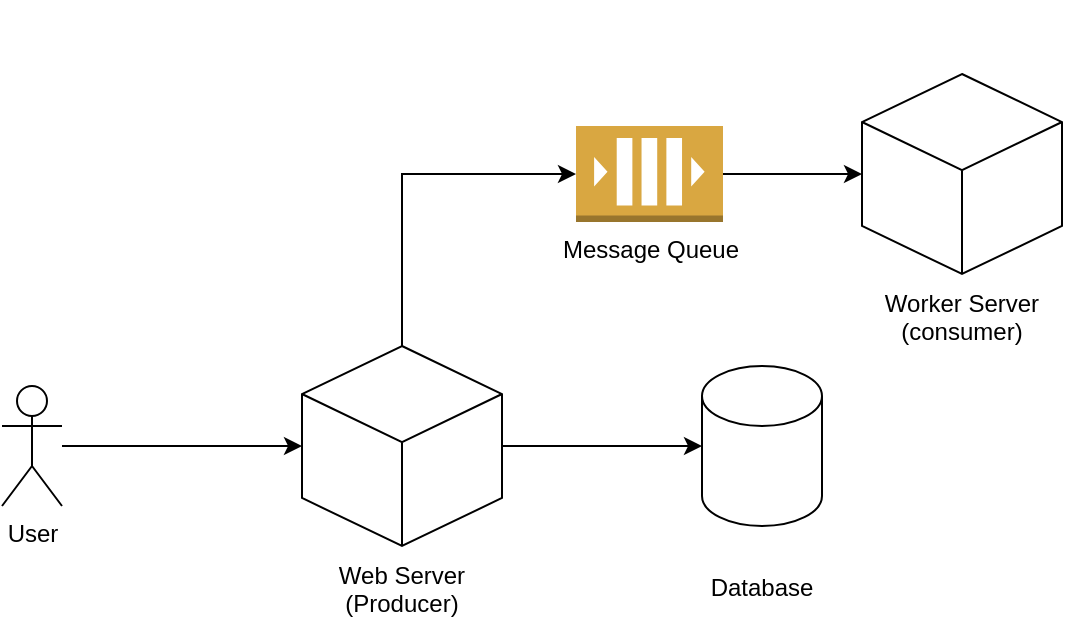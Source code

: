 <mxfile version="16.5.1" type="device"><diagram id="9MmrLo96wyU37mMG1BZV" name="Page-1"><mxGraphModel dx="1102" dy="818" grid="1" gridSize="10" guides="1" tooltips="1" connect="1" arrows="1" fold="1" page="1" pageScale="1" pageWidth="827" pageHeight="1169" math="0" shadow="0"><root><mxCell id="0"/><mxCell id="1" parent="0"/><mxCell id="edrd7XK85MatdvQqyxyE-2" value="&lt;br&gt;&lt;br&gt;&lt;br&gt;&lt;br&gt;&lt;br&gt;&lt;br&gt;&lt;br&gt;&lt;br&gt;Database" style="shape=cylinder3;whiteSpace=wrap;html=1;boundedLbl=1;backgroundOutline=1;size=15;" parent="1" vertex="1"><mxGeometry x="440" y="380" width="60" height="80" as="geometry"/></mxCell><mxCell id="edrd7XK85MatdvQqyxyE-7" style="edgeStyle=orthogonalEdgeStyle;rounded=0;orthogonalLoop=1;jettySize=auto;html=1;" parent="1" source="edrd7XK85MatdvQqyxyE-3" target="edrd7XK85MatdvQqyxyE-5" edge="1"><mxGeometry relative="1" as="geometry"/></mxCell><mxCell id="edrd7XK85MatdvQqyxyE-3" value="User" style="shape=umlActor;verticalLabelPosition=bottom;verticalAlign=top;html=1;outlineConnect=0;" parent="1" vertex="1"><mxGeometry x="90" y="390" width="30" height="60" as="geometry"/></mxCell><mxCell id="edrd7XK85MatdvQqyxyE-8" style="edgeStyle=orthogonalEdgeStyle;rounded=0;orthogonalLoop=1;jettySize=auto;html=1;" parent="1" source="edrd7XK85MatdvQqyxyE-5" target="edrd7XK85MatdvQqyxyE-2" edge="1"><mxGeometry relative="1" as="geometry"/></mxCell><mxCell id="ydnyfUeTUgQIhOQ9m9W7-2" style="edgeStyle=orthogonalEdgeStyle;rounded=0;orthogonalLoop=1;jettySize=auto;html=1;entryX=0;entryY=0.5;entryDx=0;entryDy=0;entryPerimeter=0;" edge="1" parent="1" source="edrd7XK85MatdvQqyxyE-5" target="ydnyfUeTUgQIhOQ9m9W7-1"><mxGeometry relative="1" as="geometry"><Array as="points"><mxPoint x="290" y="284"/></Array></mxGeometry></mxCell><mxCell id="edrd7XK85MatdvQqyxyE-5" value="&lt;br&gt;&lt;br&gt;&lt;br&gt;&lt;br&gt;&lt;br&gt;&lt;br&gt;&lt;br&gt;&lt;br&gt;&lt;br&gt;&lt;br&gt;Web Server&lt;br&gt;(Producer)" style="whiteSpace=wrap;html=1;shape=mxgraph.basic.isocube;isoAngle=15;" parent="1" vertex="1"><mxGeometry x="240" y="370" width="100" height="100" as="geometry"/></mxCell><mxCell id="ydnyfUeTUgQIhOQ9m9W7-4" style="edgeStyle=orthogonalEdgeStyle;rounded=0;orthogonalLoop=1;jettySize=auto;html=1;" edge="1" parent="1" source="ydnyfUeTUgQIhOQ9m9W7-1" target="ydnyfUeTUgQIhOQ9m9W7-3"><mxGeometry relative="1" as="geometry"/></mxCell><mxCell id="ydnyfUeTUgQIhOQ9m9W7-1" value="Message Queue" style="outlineConnect=0;dashed=0;verticalLabelPosition=bottom;verticalAlign=top;align=center;html=1;shape=mxgraph.aws3.queue;fillColor=#D9A741;gradientColor=none;" vertex="1" parent="1"><mxGeometry x="377" y="260" width="73.5" height="48" as="geometry"/></mxCell><mxCell id="ydnyfUeTUgQIhOQ9m9W7-3" value="&lt;br&gt;&lt;br&gt;&lt;br&gt;&lt;br&gt;&lt;br&gt;&lt;br&gt;&lt;br&gt;&lt;br&gt;&lt;br&gt;&lt;br&gt;Worker Server&lt;br&gt;(consumer)" style="whiteSpace=wrap;html=1;shape=mxgraph.basic.isocube;isoAngle=15;" vertex="1" parent="1"><mxGeometry x="520" y="234" width="100" height="100" as="geometry"/></mxCell></root></mxGraphModel></diagram></mxfile>